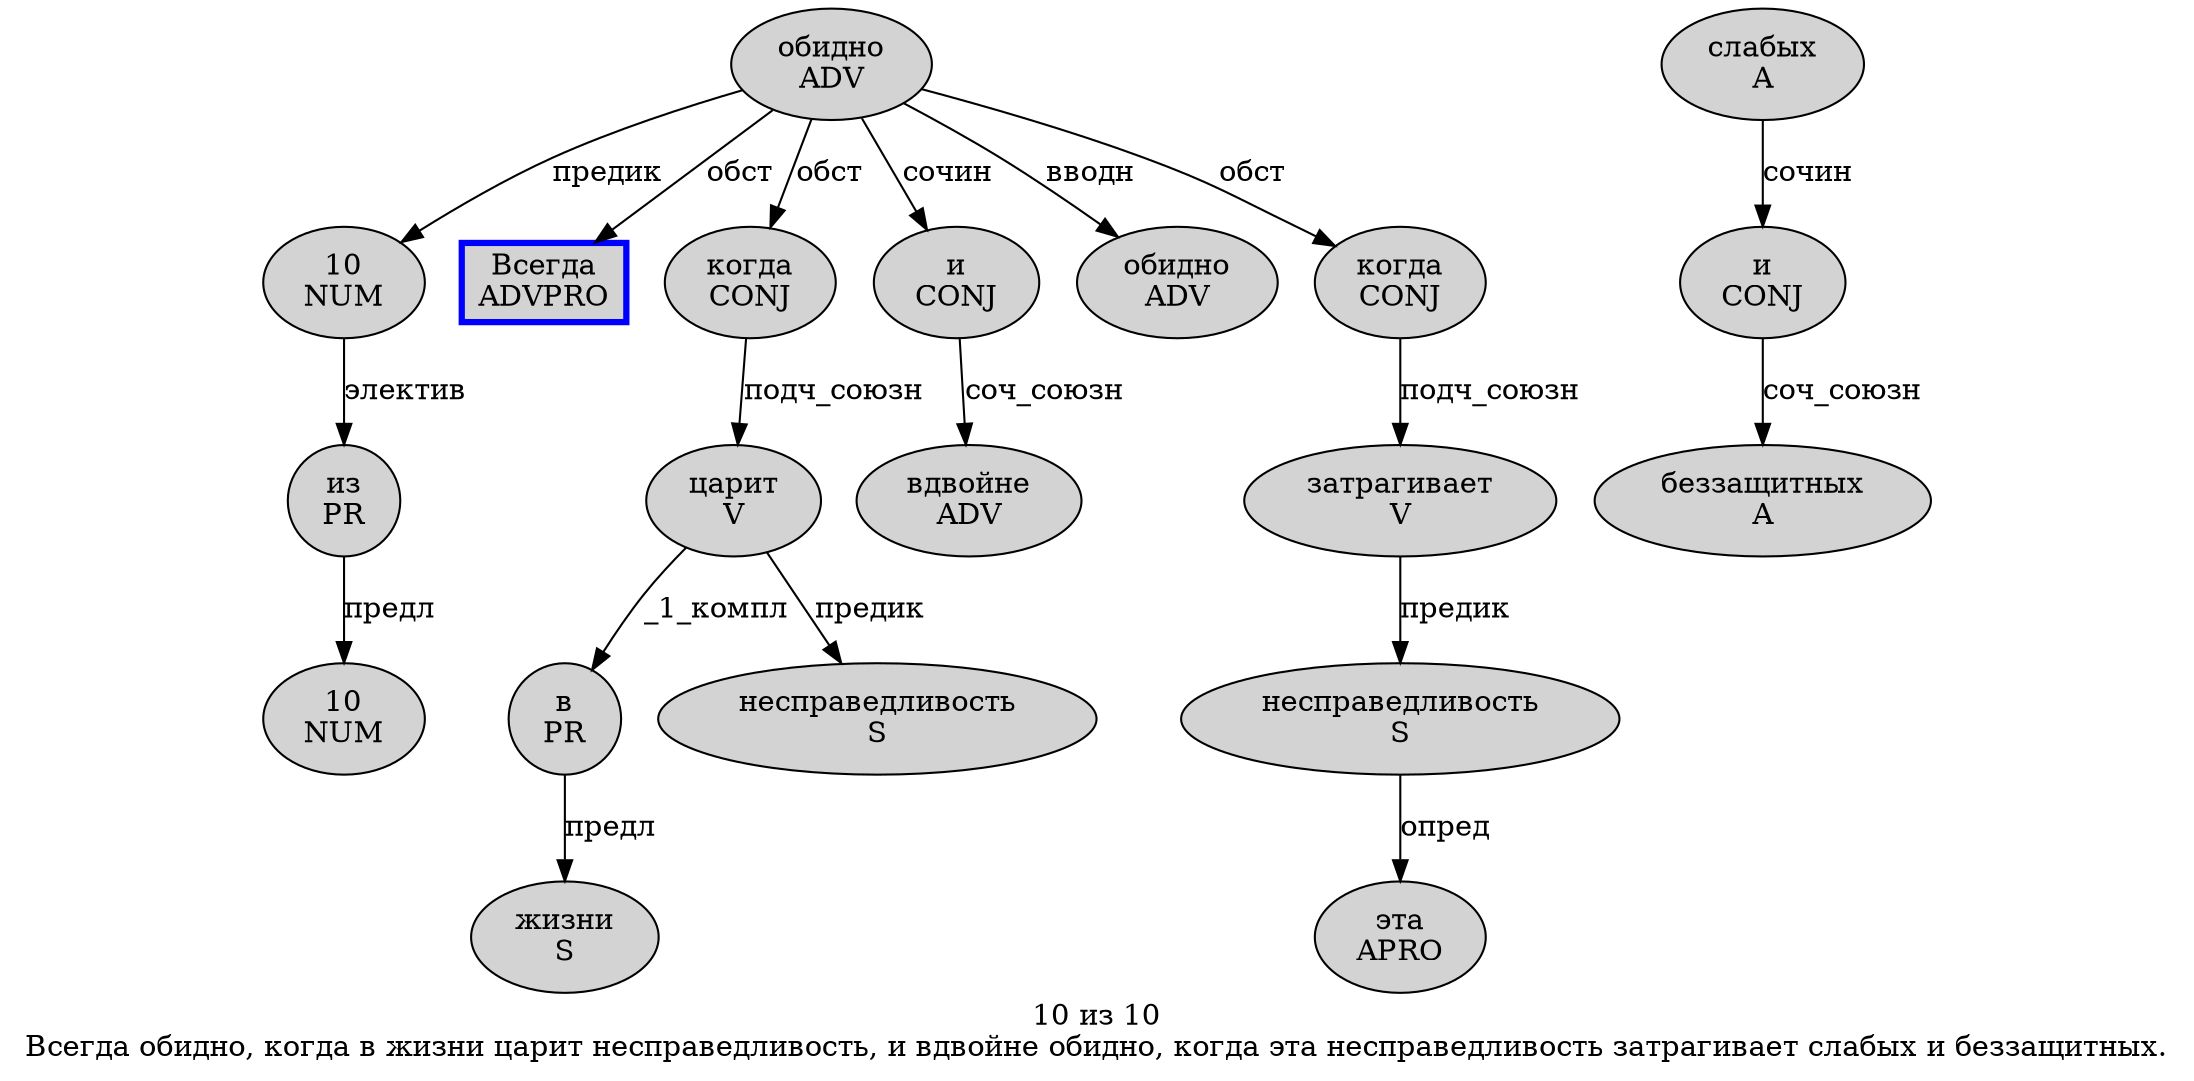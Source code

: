 digraph SENTENCE_1025 {
	graph [label="10 из 10
Всегда обидно, когда в жизни царит несправедливость, и вдвойне обидно, когда эта несправедливость затрагивает слабых и беззащитных."]
	node [style=filled]
		0 [label="10
NUM" color="" fillcolor=lightgray penwidth=1 shape=ellipse]
		1 [label="из
PR" color="" fillcolor=lightgray penwidth=1 shape=ellipse]
		2 [label="10
NUM" color="" fillcolor=lightgray penwidth=1 shape=ellipse]
		3 [label="Всегда
ADVPRO" color=blue fillcolor=lightgray penwidth=3 shape=box]
		4 [label="обидно
ADV" color="" fillcolor=lightgray penwidth=1 shape=ellipse]
		6 [label="когда
CONJ" color="" fillcolor=lightgray penwidth=1 shape=ellipse]
		7 [label="в
PR" color="" fillcolor=lightgray penwidth=1 shape=ellipse]
		8 [label="жизни
S" color="" fillcolor=lightgray penwidth=1 shape=ellipse]
		9 [label="царит
V" color="" fillcolor=lightgray penwidth=1 shape=ellipse]
		10 [label="несправедливость
S" color="" fillcolor=lightgray penwidth=1 shape=ellipse]
		12 [label="и
CONJ" color="" fillcolor=lightgray penwidth=1 shape=ellipse]
		13 [label="вдвойне
ADV" color="" fillcolor=lightgray penwidth=1 shape=ellipse]
		14 [label="обидно
ADV" color="" fillcolor=lightgray penwidth=1 shape=ellipse]
		16 [label="когда
CONJ" color="" fillcolor=lightgray penwidth=1 shape=ellipse]
		17 [label="эта
APRO" color="" fillcolor=lightgray penwidth=1 shape=ellipse]
		18 [label="несправедливость
S" color="" fillcolor=lightgray penwidth=1 shape=ellipse]
		19 [label="затрагивает
V" color="" fillcolor=lightgray penwidth=1 shape=ellipse]
		20 [label="слабых
A" color="" fillcolor=lightgray penwidth=1 shape=ellipse]
		21 [label="и
CONJ" color="" fillcolor=lightgray penwidth=1 shape=ellipse]
		22 [label="беззащитных
A" color="" fillcolor=lightgray penwidth=1 shape=ellipse]
			9 -> 7 [label="_1_компл"]
			9 -> 10 [label="предик"]
			12 -> 13 [label="соч_союзн"]
			20 -> 21 [label="сочин"]
			1 -> 2 [label="предл"]
			7 -> 8 [label="предл"]
			4 -> 0 [label="предик"]
			4 -> 3 [label="обст"]
			4 -> 6 [label="обст"]
			4 -> 12 [label="сочин"]
			4 -> 14 [label="вводн"]
			4 -> 16 [label="обст"]
			6 -> 9 [label="подч_союзн"]
			21 -> 22 [label="соч_союзн"]
			0 -> 1 [label="электив"]
			18 -> 17 [label="опред"]
			19 -> 18 [label="предик"]
			16 -> 19 [label="подч_союзн"]
}